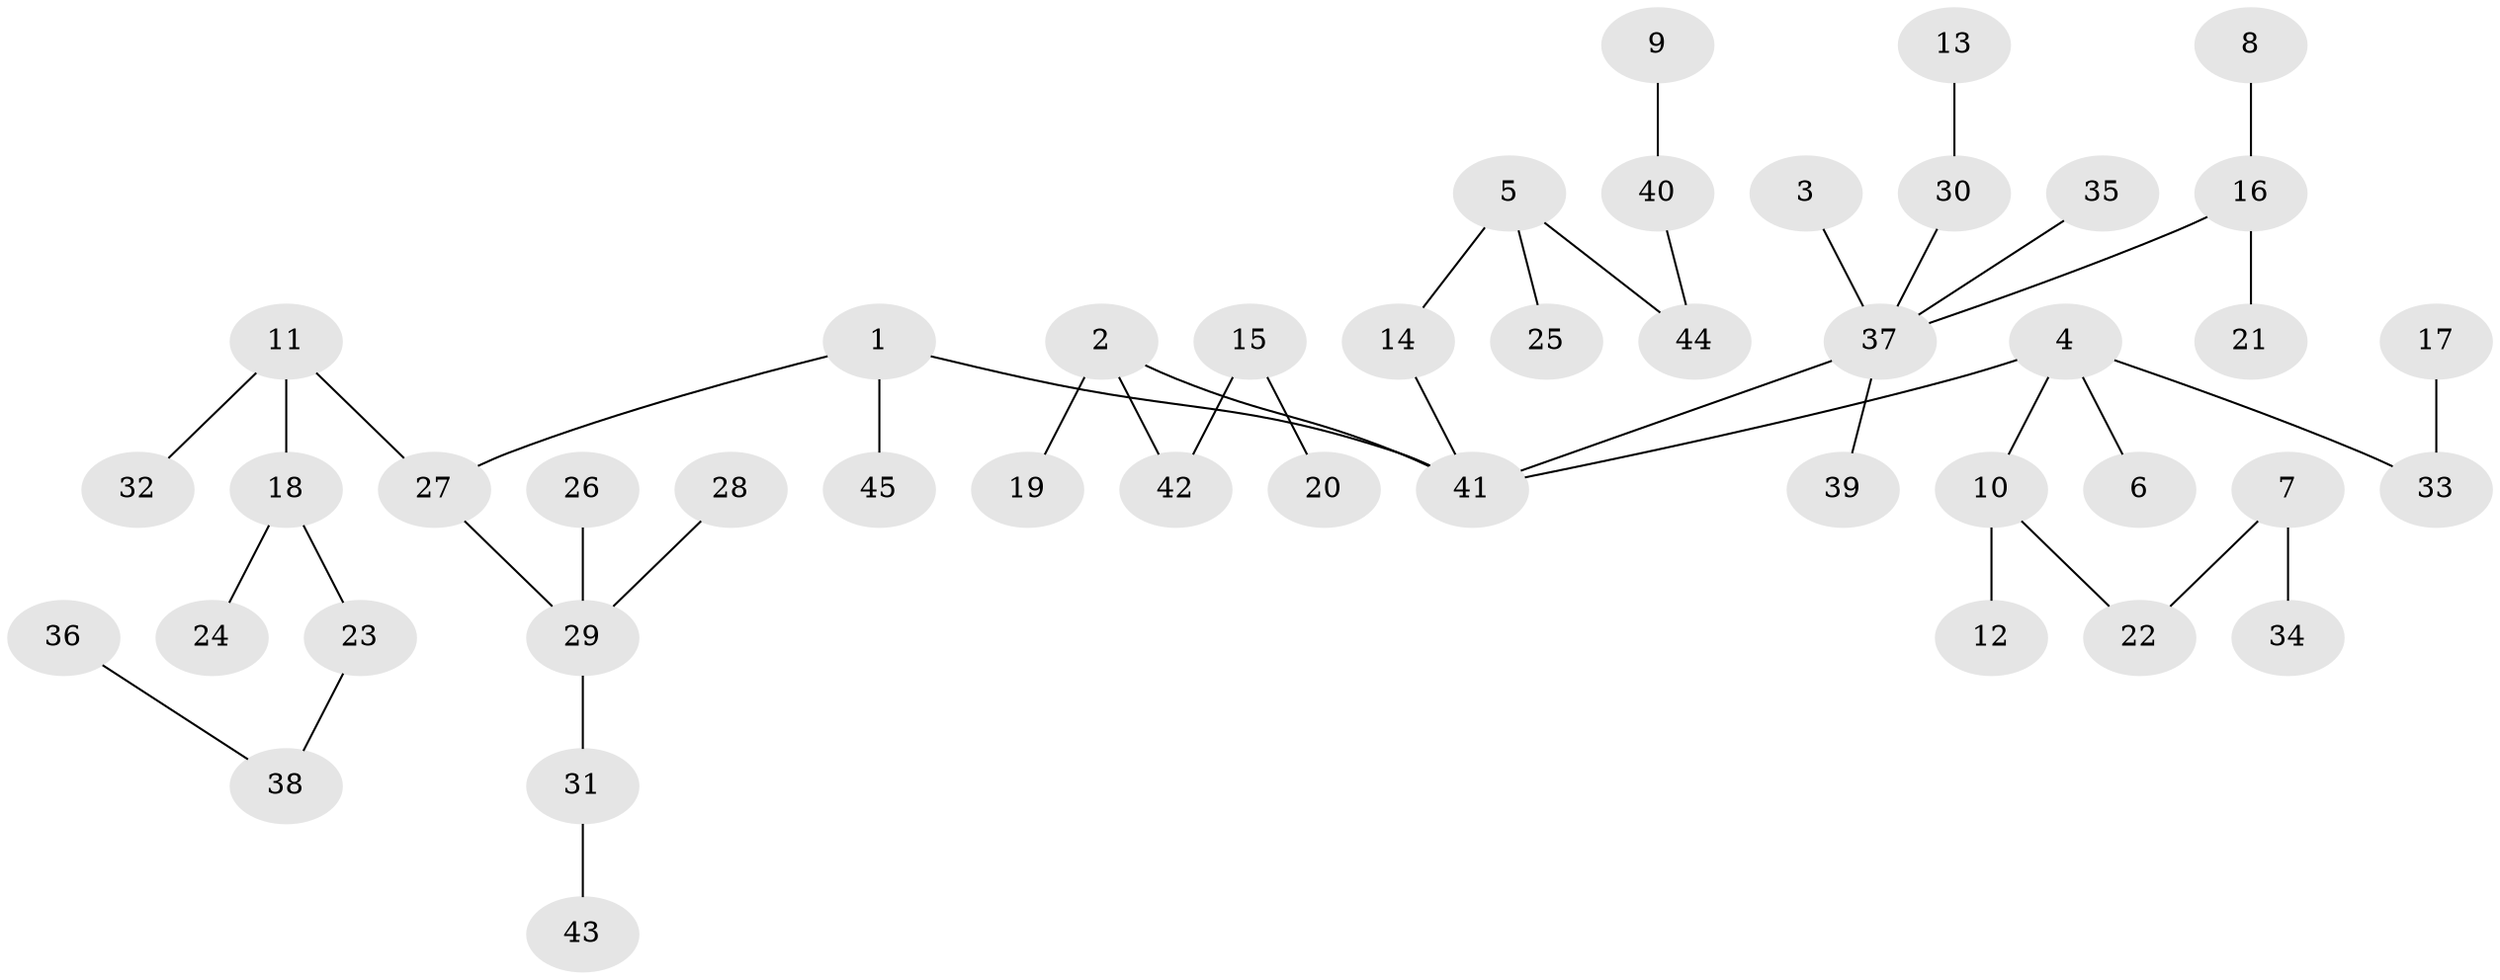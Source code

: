 // original degree distribution, {4: 0.11235955056179775, 7: 0.02247191011235955, 3: 0.07865168539325842, 5: 0.033707865168539325, 2: 0.21348314606741572, 1: 0.5393258426966292}
// Generated by graph-tools (version 1.1) at 2025/02/03/09/25 03:02:19]
// undirected, 45 vertices, 44 edges
graph export_dot {
graph [start="1"]
  node [color=gray90,style=filled];
  1;
  2;
  3;
  4;
  5;
  6;
  7;
  8;
  9;
  10;
  11;
  12;
  13;
  14;
  15;
  16;
  17;
  18;
  19;
  20;
  21;
  22;
  23;
  24;
  25;
  26;
  27;
  28;
  29;
  30;
  31;
  32;
  33;
  34;
  35;
  36;
  37;
  38;
  39;
  40;
  41;
  42;
  43;
  44;
  45;
  1 -- 27 [weight=1.0];
  1 -- 41 [weight=1.0];
  1 -- 45 [weight=1.0];
  2 -- 19 [weight=1.0];
  2 -- 41 [weight=1.0];
  2 -- 42 [weight=1.0];
  3 -- 37 [weight=1.0];
  4 -- 6 [weight=1.0];
  4 -- 10 [weight=1.0];
  4 -- 33 [weight=1.0];
  4 -- 41 [weight=1.0];
  5 -- 14 [weight=1.0];
  5 -- 25 [weight=1.0];
  5 -- 44 [weight=1.0];
  7 -- 22 [weight=1.0];
  7 -- 34 [weight=1.0];
  8 -- 16 [weight=1.0];
  9 -- 40 [weight=1.0];
  10 -- 12 [weight=1.0];
  10 -- 22 [weight=1.0];
  11 -- 18 [weight=1.0];
  11 -- 27 [weight=1.0];
  11 -- 32 [weight=1.0];
  13 -- 30 [weight=1.0];
  14 -- 41 [weight=1.0];
  15 -- 20 [weight=1.0];
  15 -- 42 [weight=1.0];
  16 -- 21 [weight=1.0];
  16 -- 37 [weight=1.0];
  17 -- 33 [weight=1.0];
  18 -- 23 [weight=1.0];
  18 -- 24 [weight=1.0];
  23 -- 38 [weight=1.0];
  26 -- 29 [weight=1.0];
  27 -- 29 [weight=1.0];
  28 -- 29 [weight=1.0];
  29 -- 31 [weight=1.0];
  30 -- 37 [weight=1.0];
  31 -- 43 [weight=1.0];
  35 -- 37 [weight=1.0];
  36 -- 38 [weight=1.0];
  37 -- 39 [weight=1.0];
  37 -- 41 [weight=1.0];
  40 -- 44 [weight=1.0];
}
